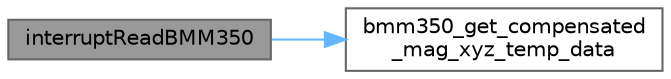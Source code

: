 digraph "interruptReadBMM350"
{
 // LATEX_PDF_SIZE
  bgcolor="transparent";
  edge [fontname=Helvetica,fontsize=10,labelfontname=Helvetica,labelfontsize=10];
  node [fontname=Helvetica,fontsize=10,shape=box,height=0.2,width=0.4];
  rankdir="LR";
  Node1 [id="Node000001",label="interruptReadBMM350",height=0.2,width=0.4,color="gray40", fillcolor="grey60", style="filled", fontcolor="black",tooltip="RTOS-Task zum Auslesen des Magnetometers. Wird durch ein Flag aktiviert und startet den Datenabruf."];
  Node1 -> Node2 [id="edge1_Node000001_Node000002",color="steelblue1",style="solid",tooltip=" "];
  Node2 [id="Node000002",label="bmm350_get_compensated\l_mag_xyz_temp_data",height=0.2,width=0.4,color="grey40", fillcolor="white", style="filled",URL="$bmm350_8c.html#ab9f4449ade6a20076d3c522e03db9e96",tooltip="This API is used to perform compensation for raw magnetometer and temperature data."];
}
